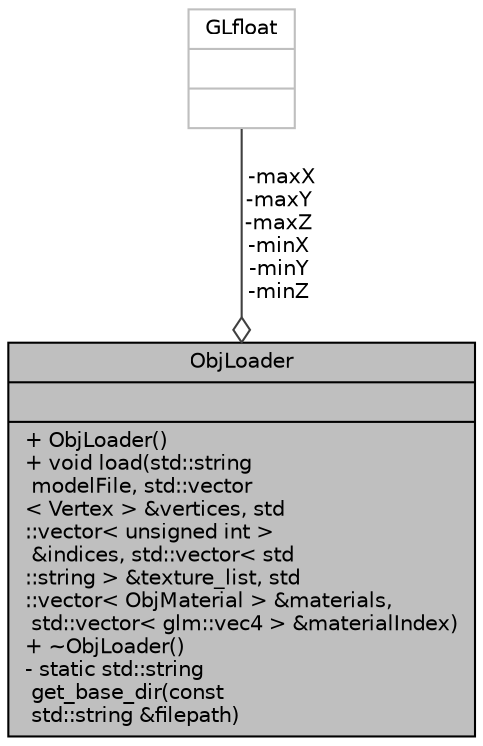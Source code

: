 digraph "ObjLoader"
{
 // INTERACTIVE_SVG=YES
 // LATEX_PDF_SIZE
  bgcolor="transparent";
  edge [fontname="Helvetica",fontsize="10",labelfontname="Helvetica",labelfontsize="10"];
  node [fontname="Helvetica",fontsize="10",shape=record];
  Node1 [label="{ObjLoader\n||+  ObjLoader()\l+ void load(std::string\l modelFile, std::vector\l\< Vertex \> &vertices, std\l::vector\< unsigned int \>\l &indices, std::vector\< std\l::string \> &texture_list, std\l::vector\< ObjMaterial \> &materials,\l std::vector\< glm::vec4 \> &materialIndex)\l+  ~ObjLoader()\l- static std::string\l get_base_dir(const\l std::string &filepath)\l}",height=0.2,width=0.4,color="black", fillcolor="grey75", style="filled", fontcolor="black",tooltip=" "];
  Node2 -> Node1 [color="grey25",fontsize="10",style="solid",label=" -maxX\n-maxY\n-maxZ\n-minX\n-minY\n-minZ" ,arrowhead="odiamond",fontname="Helvetica"];
  Node2 [label="{GLfloat\n||}",height=0.2,width=0.4,color="grey75",tooltip=" "];
}
